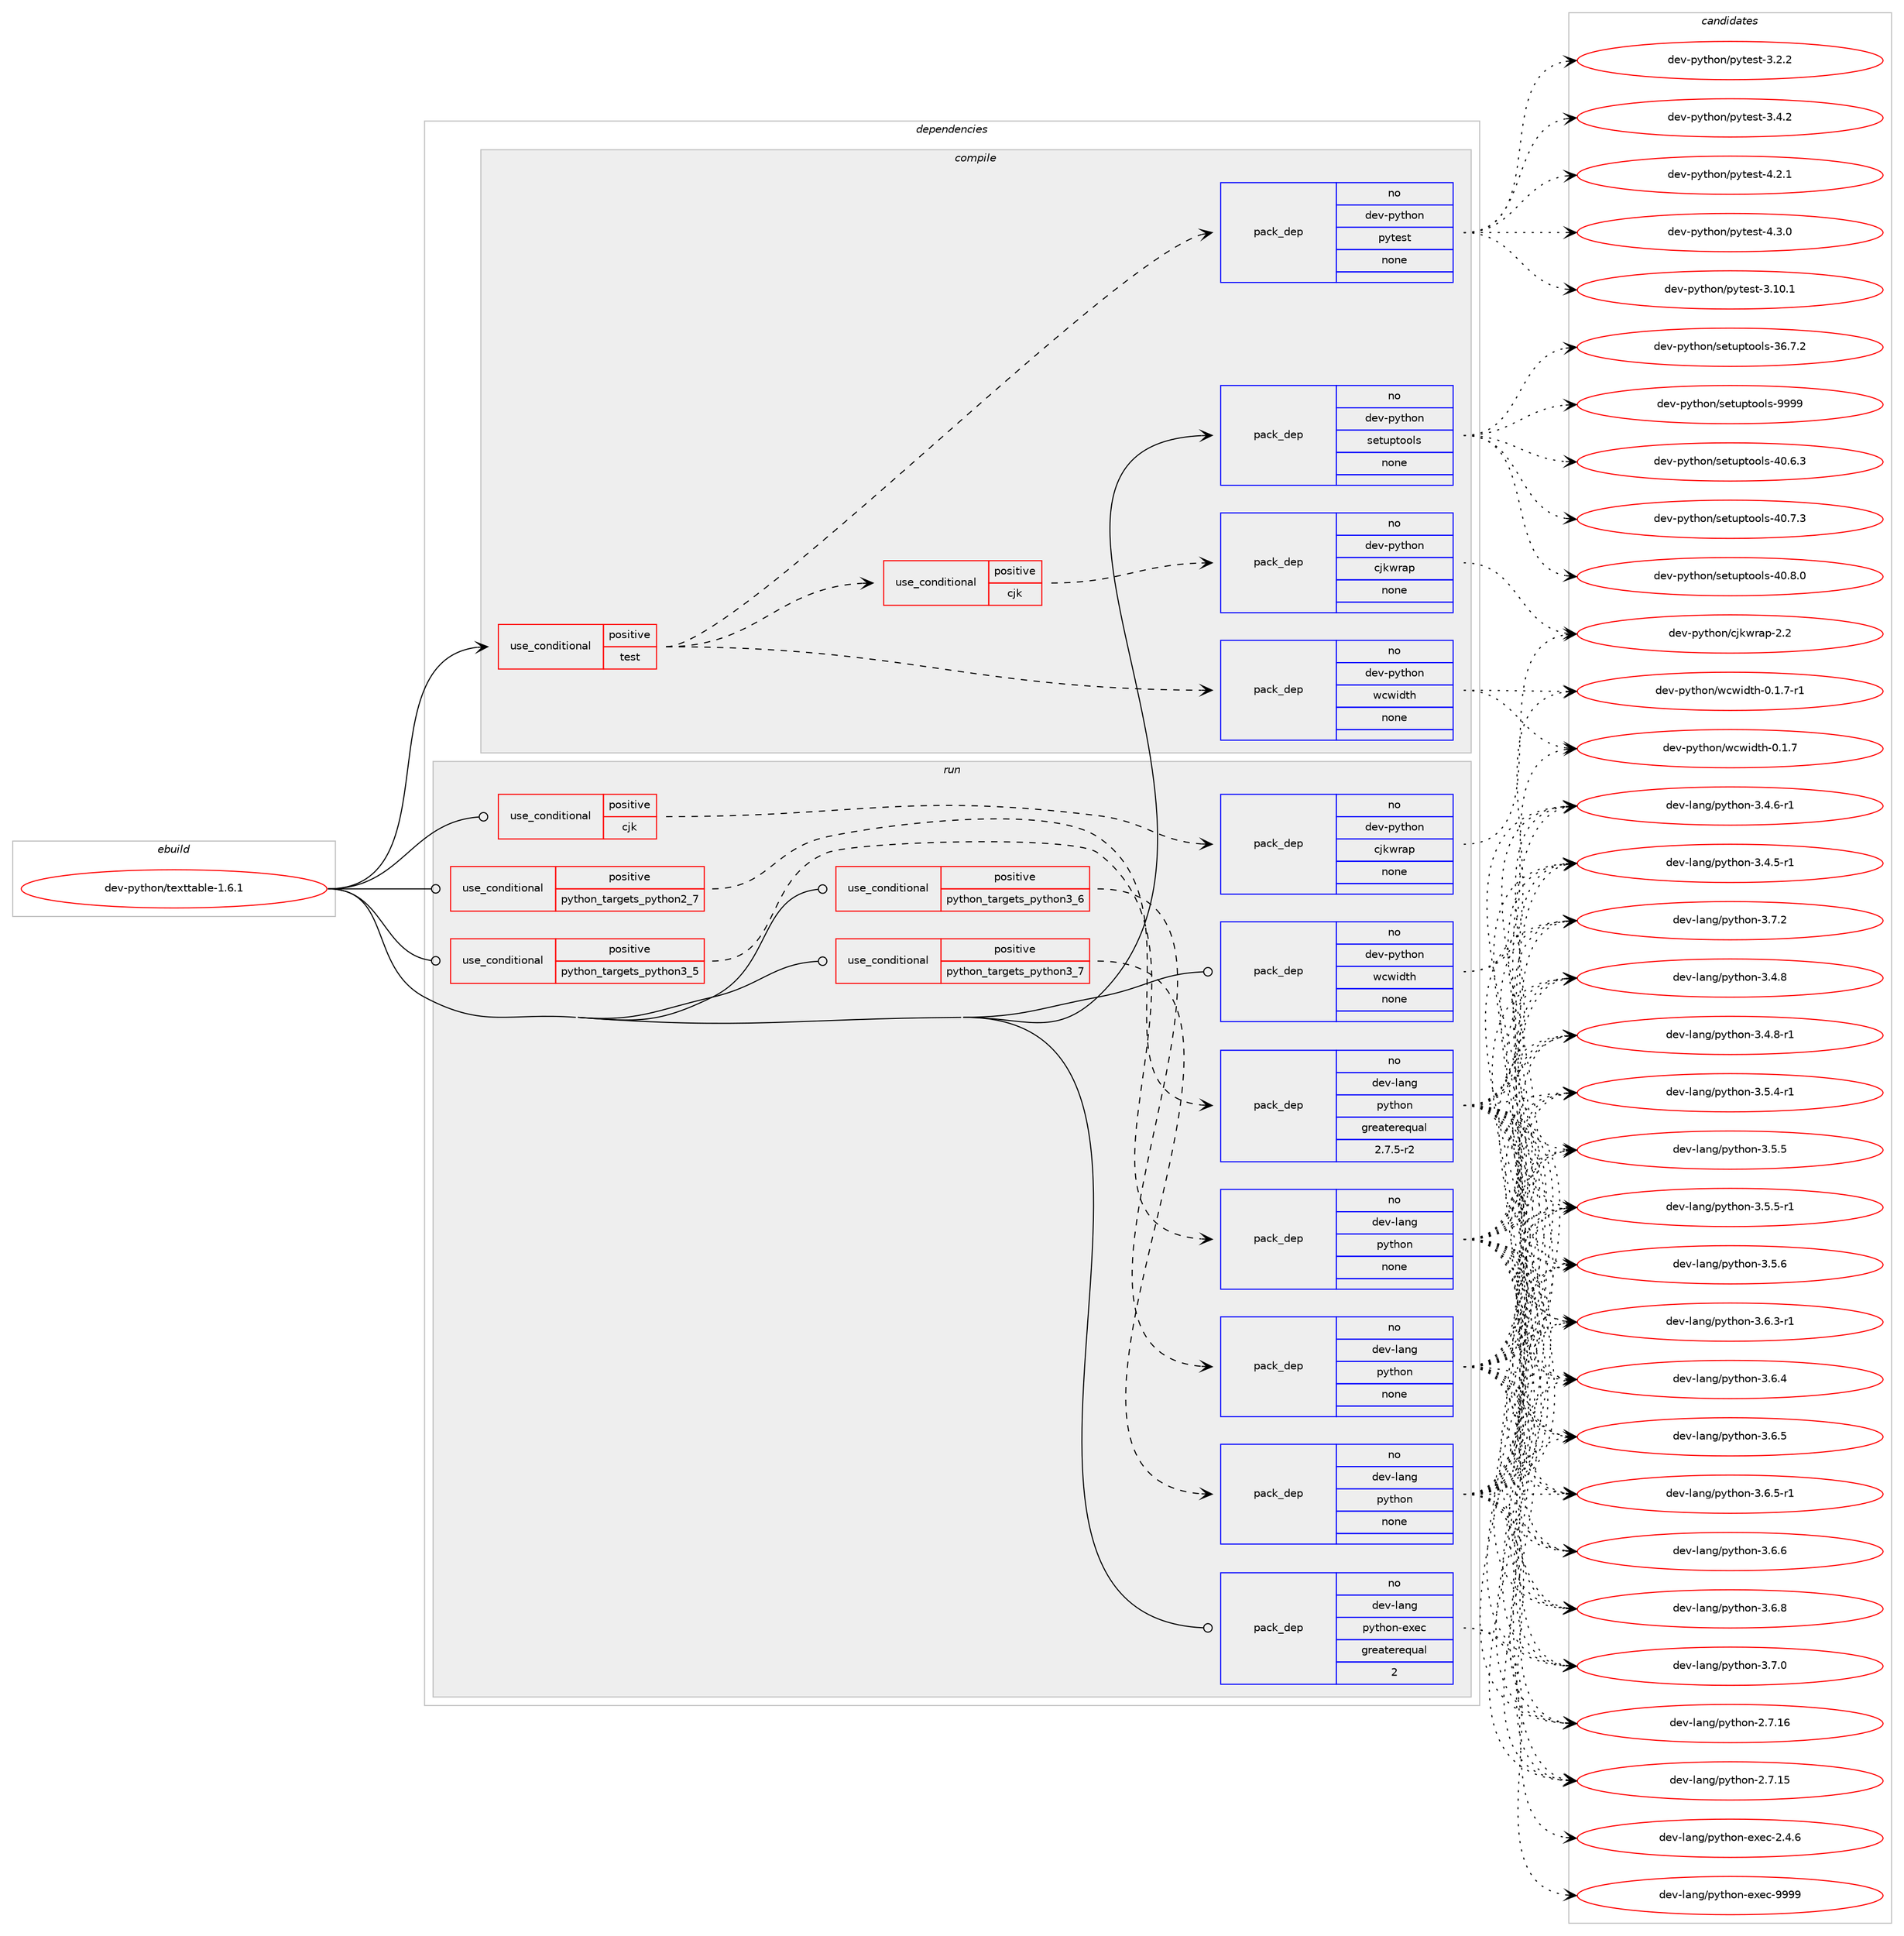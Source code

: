 digraph prolog {

# *************
# Graph options
# *************

newrank=true;
concentrate=true;
compound=true;
graph [rankdir=LR,fontname=Helvetica,fontsize=10,ranksep=1.5];#, ranksep=2.5, nodesep=0.2];
edge  [arrowhead=vee];
node  [fontname=Helvetica,fontsize=10];

# **********
# The ebuild
# **********

subgraph cluster_leftcol {
color=gray;
rank=same;
label=<<i>ebuild</i>>;
id [label="dev-python/texttable-1.6.1", color=red, width=4, href="../dev-python/texttable-1.6.1.svg"];
}

# ****************
# The dependencies
# ****************

subgraph cluster_midcol {
color=gray;
label=<<i>dependencies</i>>;
subgraph cluster_compile {
fillcolor="#eeeeee";
style=filled;
label=<<i>compile</i>>;
subgraph cond385763 {
dependency1444631 [label=<<TABLE BORDER="0" CELLBORDER="1" CELLSPACING="0" CELLPADDING="4"><TR><TD ROWSPAN="3" CELLPADDING="10">use_conditional</TD></TR><TR><TD>positive</TD></TR><TR><TD>test</TD></TR></TABLE>>, shape=none, color=red];
subgraph pack1035505 {
dependency1444632 [label=<<TABLE BORDER="0" CELLBORDER="1" CELLSPACING="0" CELLPADDING="4" WIDTH="220"><TR><TD ROWSPAN="6" CELLPADDING="30">pack_dep</TD></TR><TR><TD WIDTH="110">no</TD></TR><TR><TD>dev-python</TD></TR><TR><TD>pytest</TD></TR><TR><TD>none</TD></TR><TR><TD></TD></TR></TABLE>>, shape=none, color=blue];
}
dependency1444631:e -> dependency1444632:w [weight=20,style="dashed",arrowhead="vee"];
subgraph pack1035506 {
dependency1444633 [label=<<TABLE BORDER="0" CELLBORDER="1" CELLSPACING="0" CELLPADDING="4" WIDTH="220"><TR><TD ROWSPAN="6" CELLPADDING="30">pack_dep</TD></TR><TR><TD WIDTH="110">no</TD></TR><TR><TD>dev-python</TD></TR><TR><TD>wcwidth</TD></TR><TR><TD>none</TD></TR><TR><TD></TD></TR></TABLE>>, shape=none, color=blue];
}
dependency1444631:e -> dependency1444633:w [weight=20,style="dashed",arrowhead="vee"];
subgraph cond385764 {
dependency1444634 [label=<<TABLE BORDER="0" CELLBORDER="1" CELLSPACING="0" CELLPADDING="4"><TR><TD ROWSPAN="3" CELLPADDING="10">use_conditional</TD></TR><TR><TD>positive</TD></TR><TR><TD>cjk</TD></TR></TABLE>>, shape=none, color=red];
subgraph pack1035507 {
dependency1444635 [label=<<TABLE BORDER="0" CELLBORDER="1" CELLSPACING="0" CELLPADDING="4" WIDTH="220"><TR><TD ROWSPAN="6" CELLPADDING="30">pack_dep</TD></TR><TR><TD WIDTH="110">no</TD></TR><TR><TD>dev-python</TD></TR><TR><TD>cjkwrap</TD></TR><TR><TD>none</TD></TR><TR><TD></TD></TR></TABLE>>, shape=none, color=blue];
}
dependency1444634:e -> dependency1444635:w [weight=20,style="dashed",arrowhead="vee"];
}
dependency1444631:e -> dependency1444634:w [weight=20,style="dashed",arrowhead="vee"];
}
id:e -> dependency1444631:w [weight=20,style="solid",arrowhead="vee"];
subgraph pack1035508 {
dependency1444636 [label=<<TABLE BORDER="0" CELLBORDER="1" CELLSPACING="0" CELLPADDING="4" WIDTH="220"><TR><TD ROWSPAN="6" CELLPADDING="30">pack_dep</TD></TR><TR><TD WIDTH="110">no</TD></TR><TR><TD>dev-python</TD></TR><TR><TD>setuptools</TD></TR><TR><TD>none</TD></TR><TR><TD></TD></TR></TABLE>>, shape=none, color=blue];
}
id:e -> dependency1444636:w [weight=20,style="solid",arrowhead="vee"];
}
subgraph cluster_compileandrun {
fillcolor="#eeeeee";
style=filled;
label=<<i>compile and run</i>>;
}
subgraph cluster_run {
fillcolor="#eeeeee";
style=filled;
label=<<i>run</i>>;
subgraph cond385765 {
dependency1444637 [label=<<TABLE BORDER="0" CELLBORDER="1" CELLSPACING="0" CELLPADDING="4"><TR><TD ROWSPAN="3" CELLPADDING="10">use_conditional</TD></TR><TR><TD>positive</TD></TR><TR><TD>cjk</TD></TR></TABLE>>, shape=none, color=red];
subgraph pack1035509 {
dependency1444638 [label=<<TABLE BORDER="0" CELLBORDER="1" CELLSPACING="0" CELLPADDING="4" WIDTH="220"><TR><TD ROWSPAN="6" CELLPADDING="30">pack_dep</TD></TR><TR><TD WIDTH="110">no</TD></TR><TR><TD>dev-python</TD></TR><TR><TD>cjkwrap</TD></TR><TR><TD>none</TD></TR><TR><TD></TD></TR></TABLE>>, shape=none, color=blue];
}
dependency1444637:e -> dependency1444638:w [weight=20,style="dashed",arrowhead="vee"];
}
id:e -> dependency1444637:w [weight=20,style="solid",arrowhead="odot"];
subgraph cond385766 {
dependency1444639 [label=<<TABLE BORDER="0" CELLBORDER="1" CELLSPACING="0" CELLPADDING="4"><TR><TD ROWSPAN="3" CELLPADDING="10">use_conditional</TD></TR><TR><TD>positive</TD></TR><TR><TD>python_targets_python2_7</TD></TR></TABLE>>, shape=none, color=red];
subgraph pack1035510 {
dependency1444640 [label=<<TABLE BORDER="0" CELLBORDER="1" CELLSPACING="0" CELLPADDING="4" WIDTH="220"><TR><TD ROWSPAN="6" CELLPADDING="30">pack_dep</TD></TR><TR><TD WIDTH="110">no</TD></TR><TR><TD>dev-lang</TD></TR><TR><TD>python</TD></TR><TR><TD>greaterequal</TD></TR><TR><TD>2.7.5-r2</TD></TR></TABLE>>, shape=none, color=blue];
}
dependency1444639:e -> dependency1444640:w [weight=20,style="dashed",arrowhead="vee"];
}
id:e -> dependency1444639:w [weight=20,style="solid",arrowhead="odot"];
subgraph cond385767 {
dependency1444641 [label=<<TABLE BORDER="0" CELLBORDER="1" CELLSPACING="0" CELLPADDING="4"><TR><TD ROWSPAN="3" CELLPADDING="10">use_conditional</TD></TR><TR><TD>positive</TD></TR><TR><TD>python_targets_python3_5</TD></TR></TABLE>>, shape=none, color=red];
subgraph pack1035511 {
dependency1444642 [label=<<TABLE BORDER="0" CELLBORDER="1" CELLSPACING="0" CELLPADDING="4" WIDTH="220"><TR><TD ROWSPAN="6" CELLPADDING="30">pack_dep</TD></TR><TR><TD WIDTH="110">no</TD></TR><TR><TD>dev-lang</TD></TR><TR><TD>python</TD></TR><TR><TD>none</TD></TR><TR><TD></TD></TR></TABLE>>, shape=none, color=blue];
}
dependency1444641:e -> dependency1444642:w [weight=20,style="dashed",arrowhead="vee"];
}
id:e -> dependency1444641:w [weight=20,style="solid",arrowhead="odot"];
subgraph cond385768 {
dependency1444643 [label=<<TABLE BORDER="0" CELLBORDER="1" CELLSPACING="0" CELLPADDING="4"><TR><TD ROWSPAN="3" CELLPADDING="10">use_conditional</TD></TR><TR><TD>positive</TD></TR><TR><TD>python_targets_python3_6</TD></TR></TABLE>>, shape=none, color=red];
subgraph pack1035512 {
dependency1444644 [label=<<TABLE BORDER="0" CELLBORDER="1" CELLSPACING="0" CELLPADDING="4" WIDTH="220"><TR><TD ROWSPAN="6" CELLPADDING="30">pack_dep</TD></TR><TR><TD WIDTH="110">no</TD></TR><TR><TD>dev-lang</TD></TR><TR><TD>python</TD></TR><TR><TD>none</TD></TR><TR><TD></TD></TR></TABLE>>, shape=none, color=blue];
}
dependency1444643:e -> dependency1444644:w [weight=20,style="dashed",arrowhead="vee"];
}
id:e -> dependency1444643:w [weight=20,style="solid",arrowhead="odot"];
subgraph cond385769 {
dependency1444645 [label=<<TABLE BORDER="0" CELLBORDER="1" CELLSPACING="0" CELLPADDING="4"><TR><TD ROWSPAN="3" CELLPADDING="10">use_conditional</TD></TR><TR><TD>positive</TD></TR><TR><TD>python_targets_python3_7</TD></TR></TABLE>>, shape=none, color=red];
subgraph pack1035513 {
dependency1444646 [label=<<TABLE BORDER="0" CELLBORDER="1" CELLSPACING="0" CELLPADDING="4" WIDTH="220"><TR><TD ROWSPAN="6" CELLPADDING="30">pack_dep</TD></TR><TR><TD WIDTH="110">no</TD></TR><TR><TD>dev-lang</TD></TR><TR><TD>python</TD></TR><TR><TD>none</TD></TR><TR><TD></TD></TR></TABLE>>, shape=none, color=blue];
}
dependency1444645:e -> dependency1444646:w [weight=20,style="dashed",arrowhead="vee"];
}
id:e -> dependency1444645:w [weight=20,style="solid",arrowhead="odot"];
subgraph pack1035514 {
dependency1444647 [label=<<TABLE BORDER="0" CELLBORDER="1" CELLSPACING="0" CELLPADDING="4" WIDTH="220"><TR><TD ROWSPAN="6" CELLPADDING="30">pack_dep</TD></TR><TR><TD WIDTH="110">no</TD></TR><TR><TD>dev-lang</TD></TR><TR><TD>python-exec</TD></TR><TR><TD>greaterequal</TD></TR><TR><TD>2</TD></TR></TABLE>>, shape=none, color=blue];
}
id:e -> dependency1444647:w [weight=20,style="solid",arrowhead="odot"];
subgraph pack1035515 {
dependency1444648 [label=<<TABLE BORDER="0" CELLBORDER="1" CELLSPACING="0" CELLPADDING="4" WIDTH="220"><TR><TD ROWSPAN="6" CELLPADDING="30">pack_dep</TD></TR><TR><TD WIDTH="110">no</TD></TR><TR><TD>dev-python</TD></TR><TR><TD>wcwidth</TD></TR><TR><TD>none</TD></TR><TR><TD></TD></TR></TABLE>>, shape=none, color=blue];
}
id:e -> dependency1444648:w [weight=20,style="solid",arrowhead="odot"];
}
}

# **************
# The candidates
# **************

subgraph cluster_choices {
rank=same;
color=gray;
label=<<i>candidates</i>>;

subgraph choice1035505 {
color=black;
nodesep=1;
choice100101118451121211161041111104711212111610111511645514649484649 [label="dev-python/pytest-3.10.1", color=red, width=4,href="../dev-python/pytest-3.10.1.svg"];
choice1001011184511212111610411111047112121116101115116455146504650 [label="dev-python/pytest-3.2.2", color=red, width=4,href="../dev-python/pytest-3.2.2.svg"];
choice1001011184511212111610411111047112121116101115116455146524650 [label="dev-python/pytest-3.4.2", color=red, width=4,href="../dev-python/pytest-3.4.2.svg"];
choice1001011184511212111610411111047112121116101115116455246504649 [label="dev-python/pytest-4.2.1", color=red, width=4,href="../dev-python/pytest-4.2.1.svg"];
choice1001011184511212111610411111047112121116101115116455246514648 [label="dev-python/pytest-4.3.0", color=red, width=4,href="../dev-python/pytest-4.3.0.svg"];
dependency1444632:e -> choice100101118451121211161041111104711212111610111511645514649484649:w [style=dotted,weight="100"];
dependency1444632:e -> choice1001011184511212111610411111047112121116101115116455146504650:w [style=dotted,weight="100"];
dependency1444632:e -> choice1001011184511212111610411111047112121116101115116455146524650:w [style=dotted,weight="100"];
dependency1444632:e -> choice1001011184511212111610411111047112121116101115116455246504649:w [style=dotted,weight="100"];
dependency1444632:e -> choice1001011184511212111610411111047112121116101115116455246514648:w [style=dotted,weight="100"];
}
subgraph choice1035506 {
color=black;
nodesep=1;
choice100101118451121211161041111104711999119105100116104454846494655 [label="dev-python/wcwidth-0.1.7", color=red, width=4,href="../dev-python/wcwidth-0.1.7.svg"];
choice1001011184511212111610411111047119991191051001161044548464946554511449 [label="dev-python/wcwidth-0.1.7-r1", color=red, width=4,href="../dev-python/wcwidth-0.1.7-r1.svg"];
dependency1444633:e -> choice100101118451121211161041111104711999119105100116104454846494655:w [style=dotted,weight="100"];
dependency1444633:e -> choice1001011184511212111610411111047119991191051001161044548464946554511449:w [style=dotted,weight="100"];
}
subgraph choice1035507 {
color=black;
nodesep=1;
choice1001011184511212111610411111047991061071191149711245504650 [label="dev-python/cjkwrap-2.2", color=red, width=4,href="../dev-python/cjkwrap-2.2.svg"];
dependency1444635:e -> choice1001011184511212111610411111047991061071191149711245504650:w [style=dotted,weight="100"];
}
subgraph choice1035508 {
color=black;
nodesep=1;
choice100101118451121211161041111104711510111611711211611111110811545515446554650 [label="dev-python/setuptools-36.7.2", color=red, width=4,href="../dev-python/setuptools-36.7.2.svg"];
choice100101118451121211161041111104711510111611711211611111110811545524846544651 [label="dev-python/setuptools-40.6.3", color=red, width=4,href="../dev-python/setuptools-40.6.3.svg"];
choice100101118451121211161041111104711510111611711211611111110811545524846554651 [label="dev-python/setuptools-40.7.3", color=red, width=4,href="../dev-python/setuptools-40.7.3.svg"];
choice100101118451121211161041111104711510111611711211611111110811545524846564648 [label="dev-python/setuptools-40.8.0", color=red, width=4,href="../dev-python/setuptools-40.8.0.svg"];
choice10010111845112121116104111110471151011161171121161111111081154557575757 [label="dev-python/setuptools-9999", color=red, width=4,href="../dev-python/setuptools-9999.svg"];
dependency1444636:e -> choice100101118451121211161041111104711510111611711211611111110811545515446554650:w [style=dotted,weight="100"];
dependency1444636:e -> choice100101118451121211161041111104711510111611711211611111110811545524846544651:w [style=dotted,weight="100"];
dependency1444636:e -> choice100101118451121211161041111104711510111611711211611111110811545524846554651:w [style=dotted,weight="100"];
dependency1444636:e -> choice100101118451121211161041111104711510111611711211611111110811545524846564648:w [style=dotted,weight="100"];
dependency1444636:e -> choice10010111845112121116104111110471151011161171121161111111081154557575757:w [style=dotted,weight="100"];
}
subgraph choice1035509 {
color=black;
nodesep=1;
choice1001011184511212111610411111047991061071191149711245504650 [label="dev-python/cjkwrap-2.2", color=red, width=4,href="../dev-python/cjkwrap-2.2.svg"];
dependency1444638:e -> choice1001011184511212111610411111047991061071191149711245504650:w [style=dotted,weight="100"];
}
subgraph choice1035510 {
color=black;
nodesep=1;
choice10010111845108971101034711212111610411111045504655464953 [label="dev-lang/python-2.7.15", color=red, width=4,href="../dev-lang/python-2.7.15.svg"];
choice10010111845108971101034711212111610411111045504655464954 [label="dev-lang/python-2.7.16", color=red, width=4,href="../dev-lang/python-2.7.16.svg"];
choice1001011184510897110103471121211161041111104551465246534511449 [label="dev-lang/python-3.4.5-r1", color=red, width=4,href="../dev-lang/python-3.4.5-r1.svg"];
choice1001011184510897110103471121211161041111104551465246544511449 [label="dev-lang/python-3.4.6-r1", color=red, width=4,href="../dev-lang/python-3.4.6-r1.svg"];
choice100101118451089711010347112121116104111110455146524656 [label="dev-lang/python-3.4.8", color=red, width=4,href="../dev-lang/python-3.4.8.svg"];
choice1001011184510897110103471121211161041111104551465246564511449 [label="dev-lang/python-3.4.8-r1", color=red, width=4,href="../dev-lang/python-3.4.8-r1.svg"];
choice1001011184510897110103471121211161041111104551465346524511449 [label="dev-lang/python-3.5.4-r1", color=red, width=4,href="../dev-lang/python-3.5.4-r1.svg"];
choice100101118451089711010347112121116104111110455146534653 [label="dev-lang/python-3.5.5", color=red, width=4,href="../dev-lang/python-3.5.5.svg"];
choice1001011184510897110103471121211161041111104551465346534511449 [label="dev-lang/python-3.5.5-r1", color=red, width=4,href="../dev-lang/python-3.5.5-r1.svg"];
choice100101118451089711010347112121116104111110455146534654 [label="dev-lang/python-3.5.6", color=red, width=4,href="../dev-lang/python-3.5.6.svg"];
choice1001011184510897110103471121211161041111104551465446514511449 [label="dev-lang/python-3.6.3-r1", color=red, width=4,href="../dev-lang/python-3.6.3-r1.svg"];
choice100101118451089711010347112121116104111110455146544652 [label="dev-lang/python-3.6.4", color=red, width=4,href="../dev-lang/python-3.6.4.svg"];
choice100101118451089711010347112121116104111110455146544653 [label="dev-lang/python-3.6.5", color=red, width=4,href="../dev-lang/python-3.6.5.svg"];
choice1001011184510897110103471121211161041111104551465446534511449 [label="dev-lang/python-3.6.5-r1", color=red, width=4,href="../dev-lang/python-3.6.5-r1.svg"];
choice100101118451089711010347112121116104111110455146544654 [label="dev-lang/python-3.6.6", color=red, width=4,href="../dev-lang/python-3.6.6.svg"];
choice100101118451089711010347112121116104111110455146544656 [label="dev-lang/python-3.6.8", color=red, width=4,href="../dev-lang/python-3.6.8.svg"];
choice100101118451089711010347112121116104111110455146554648 [label="dev-lang/python-3.7.0", color=red, width=4,href="../dev-lang/python-3.7.0.svg"];
choice100101118451089711010347112121116104111110455146554650 [label="dev-lang/python-3.7.2", color=red, width=4,href="../dev-lang/python-3.7.2.svg"];
dependency1444640:e -> choice10010111845108971101034711212111610411111045504655464953:w [style=dotted,weight="100"];
dependency1444640:e -> choice10010111845108971101034711212111610411111045504655464954:w [style=dotted,weight="100"];
dependency1444640:e -> choice1001011184510897110103471121211161041111104551465246534511449:w [style=dotted,weight="100"];
dependency1444640:e -> choice1001011184510897110103471121211161041111104551465246544511449:w [style=dotted,weight="100"];
dependency1444640:e -> choice100101118451089711010347112121116104111110455146524656:w [style=dotted,weight="100"];
dependency1444640:e -> choice1001011184510897110103471121211161041111104551465246564511449:w [style=dotted,weight="100"];
dependency1444640:e -> choice1001011184510897110103471121211161041111104551465346524511449:w [style=dotted,weight="100"];
dependency1444640:e -> choice100101118451089711010347112121116104111110455146534653:w [style=dotted,weight="100"];
dependency1444640:e -> choice1001011184510897110103471121211161041111104551465346534511449:w [style=dotted,weight="100"];
dependency1444640:e -> choice100101118451089711010347112121116104111110455146534654:w [style=dotted,weight="100"];
dependency1444640:e -> choice1001011184510897110103471121211161041111104551465446514511449:w [style=dotted,weight="100"];
dependency1444640:e -> choice100101118451089711010347112121116104111110455146544652:w [style=dotted,weight="100"];
dependency1444640:e -> choice100101118451089711010347112121116104111110455146544653:w [style=dotted,weight="100"];
dependency1444640:e -> choice1001011184510897110103471121211161041111104551465446534511449:w [style=dotted,weight="100"];
dependency1444640:e -> choice100101118451089711010347112121116104111110455146544654:w [style=dotted,weight="100"];
dependency1444640:e -> choice100101118451089711010347112121116104111110455146544656:w [style=dotted,weight="100"];
dependency1444640:e -> choice100101118451089711010347112121116104111110455146554648:w [style=dotted,weight="100"];
dependency1444640:e -> choice100101118451089711010347112121116104111110455146554650:w [style=dotted,weight="100"];
}
subgraph choice1035511 {
color=black;
nodesep=1;
choice10010111845108971101034711212111610411111045504655464953 [label="dev-lang/python-2.7.15", color=red, width=4,href="../dev-lang/python-2.7.15.svg"];
choice10010111845108971101034711212111610411111045504655464954 [label="dev-lang/python-2.7.16", color=red, width=4,href="../dev-lang/python-2.7.16.svg"];
choice1001011184510897110103471121211161041111104551465246534511449 [label="dev-lang/python-3.4.5-r1", color=red, width=4,href="../dev-lang/python-3.4.5-r1.svg"];
choice1001011184510897110103471121211161041111104551465246544511449 [label="dev-lang/python-3.4.6-r1", color=red, width=4,href="../dev-lang/python-3.4.6-r1.svg"];
choice100101118451089711010347112121116104111110455146524656 [label="dev-lang/python-3.4.8", color=red, width=4,href="../dev-lang/python-3.4.8.svg"];
choice1001011184510897110103471121211161041111104551465246564511449 [label="dev-lang/python-3.4.8-r1", color=red, width=4,href="../dev-lang/python-3.4.8-r1.svg"];
choice1001011184510897110103471121211161041111104551465346524511449 [label="dev-lang/python-3.5.4-r1", color=red, width=4,href="../dev-lang/python-3.5.4-r1.svg"];
choice100101118451089711010347112121116104111110455146534653 [label="dev-lang/python-3.5.5", color=red, width=4,href="../dev-lang/python-3.5.5.svg"];
choice1001011184510897110103471121211161041111104551465346534511449 [label="dev-lang/python-3.5.5-r1", color=red, width=4,href="../dev-lang/python-3.5.5-r1.svg"];
choice100101118451089711010347112121116104111110455146534654 [label="dev-lang/python-3.5.6", color=red, width=4,href="../dev-lang/python-3.5.6.svg"];
choice1001011184510897110103471121211161041111104551465446514511449 [label="dev-lang/python-3.6.3-r1", color=red, width=4,href="../dev-lang/python-3.6.3-r1.svg"];
choice100101118451089711010347112121116104111110455146544652 [label="dev-lang/python-3.6.4", color=red, width=4,href="../dev-lang/python-3.6.4.svg"];
choice100101118451089711010347112121116104111110455146544653 [label="dev-lang/python-3.6.5", color=red, width=4,href="../dev-lang/python-3.6.5.svg"];
choice1001011184510897110103471121211161041111104551465446534511449 [label="dev-lang/python-3.6.5-r1", color=red, width=4,href="../dev-lang/python-3.6.5-r1.svg"];
choice100101118451089711010347112121116104111110455146544654 [label="dev-lang/python-3.6.6", color=red, width=4,href="../dev-lang/python-3.6.6.svg"];
choice100101118451089711010347112121116104111110455146544656 [label="dev-lang/python-3.6.8", color=red, width=4,href="../dev-lang/python-3.6.8.svg"];
choice100101118451089711010347112121116104111110455146554648 [label="dev-lang/python-3.7.0", color=red, width=4,href="../dev-lang/python-3.7.0.svg"];
choice100101118451089711010347112121116104111110455146554650 [label="dev-lang/python-3.7.2", color=red, width=4,href="../dev-lang/python-3.7.2.svg"];
dependency1444642:e -> choice10010111845108971101034711212111610411111045504655464953:w [style=dotted,weight="100"];
dependency1444642:e -> choice10010111845108971101034711212111610411111045504655464954:w [style=dotted,weight="100"];
dependency1444642:e -> choice1001011184510897110103471121211161041111104551465246534511449:w [style=dotted,weight="100"];
dependency1444642:e -> choice1001011184510897110103471121211161041111104551465246544511449:w [style=dotted,weight="100"];
dependency1444642:e -> choice100101118451089711010347112121116104111110455146524656:w [style=dotted,weight="100"];
dependency1444642:e -> choice1001011184510897110103471121211161041111104551465246564511449:w [style=dotted,weight="100"];
dependency1444642:e -> choice1001011184510897110103471121211161041111104551465346524511449:w [style=dotted,weight="100"];
dependency1444642:e -> choice100101118451089711010347112121116104111110455146534653:w [style=dotted,weight="100"];
dependency1444642:e -> choice1001011184510897110103471121211161041111104551465346534511449:w [style=dotted,weight="100"];
dependency1444642:e -> choice100101118451089711010347112121116104111110455146534654:w [style=dotted,weight="100"];
dependency1444642:e -> choice1001011184510897110103471121211161041111104551465446514511449:w [style=dotted,weight="100"];
dependency1444642:e -> choice100101118451089711010347112121116104111110455146544652:w [style=dotted,weight="100"];
dependency1444642:e -> choice100101118451089711010347112121116104111110455146544653:w [style=dotted,weight="100"];
dependency1444642:e -> choice1001011184510897110103471121211161041111104551465446534511449:w [style=dotted,weight="100"];
dependency1444642:e -> choice100101118451089711010347112121116104111110455146544654:w [style=dotted,weight="100"];
dependency1444642:e -> choice100101118451089711010347112121116104111110455146544656:w [style=dotted,weight="100"];
dependency1444642:e -> choice100101118451089711010347112121116104111110455146554648:w [style=dotted,weight="100"];
dependency1444642:e -> choice100101118451089711010347112121116104111110455146554650:w [style=dotted,weight="100"];
}
subgraph choice1035512 {
color=black;
nodesep=1;
choice10010111845108971101034711212111610411111045504655464953 [label="dev-lang/python-2.7.15", color=red, width=4,href="../dev-lang/python-2.7.15.svg"];
choice10010111845108971101034711212111610411111045504655464954 [label="dev-lang/python-2.7.16", color=red, width=4,href="../dev-lang/python-2.7.16.svg"];
choice1001011184510897110103471121211161041111104551465246534511449 [label="dev-lang/python-3.4.5-r1", color=red, width=4,href="../dev-lang/python-3.4.5-r1.svg"];
choice1001011184510897110103471121211161041111104551465246544511449 [label="dev-lang/python-3.4.6-r1", color=red, width=4,href="../dev-lang/python-3.4.6-r1.svg"];
choice100101118451089711010347112121116104111110455146524656 [label="dev-lang/python-3.4.8", color=red, width=4,href="../dev-lang/python-3.4.8.svg"];
choice1001011184510897110103471121211161041111104551465246564511449 [label="dev-lang/python-3.4.8-r1", color=red, width=4,href="../dev-lang/python-3.4.8-r1.svg"];
choice1001011184510897110103471121211161041111104551465346524511449 [label="dev-lang/python-3.5.4-r1", color=red, width=4,href="../dev-lang/python-3.5.4-r1.svg"];
choice100101118451089711010347112121116104111110455146534653 [label="dev-lang/python-3.5.5", color=red, width=4,href="../dev-lang/python-3.5.5.svg"];
choice1001011184510897110103471121211161041111104551465346534511449 [label="dev-lang/python-3.5.5-r1", color=red, width=4,href="../dev-lang/python-3.5.5-r1.svg"];
choice100101118451089711010347112121116104111110455146534654 [label="dev-lang/python-3.5.6", color=red, width=4,href="../dev-lang/python-3.5.6.svg"];
choice1001011184510897110103471121211161041111104551465446514511449 [label="dev-lang/python-3.6.3-r1", color=red, width=4,href="../dev-lang/python-3.6.3-r1.svg"];
choice100101118451089711010347112121116104111110455146544652 [label="dev-lang/python-3.6.4", color=red, width=4,href="../dev-lang/python-3.6.4.svg"];
choice100101118451089711010347112121116104111110455146544653 [label="dev-lang/python-3.6.5", color=red, width=4,href="../dev-lang/python-3.6.5.svg"];
choice1001011184510897110103471121211161041111104551465446534511449 [label="dev-lang/python-3.6.5-r1", color=red, width=4,href="../dev-lang/python-3.6.5-r1.svg"];
choice100101118451089711010347112121116104111110455146544654 [label="dev-lang/python-3.6.6", color=red, width=4,href="../dev-lang/python-3.6.6.svg"];
choice100101118451089711010347112121116104111110455146544656 [label="dev-lang/python-3.6.8", color=red, width=4,href="../dev-lang/python-3.6.8.svg"];
choice100101118451089711010347112121116104111110455146554648 [label="dev-lang/python-3.7.0", color=red, width=4,href="../dev-lang/python-3.7.0.svg"];
choice100101118451089711010347112121116104111110455146554650 [label="dev-lang/python-3.7.2", color=red, width=4,href="../dev-lang/python-3.7.2.svg"];
dependency1444644:e -> choice10010111845108971101034711212111610411111045504655464953:w [style=dotted,weight="100"];
dependency1444644:e -> choice10010111845108971101034711212111610411111045504655464954:w [style=dotted,weight="100"];
dependency1444644:e -> choice1001011184510897110103471121211161041111104551465246534511449:w [style=dotted,weight="100"];
dependency1444644:e -> choice1001011184510897110103471121211161041111104551465246544511449:w [style=dotted,weight="100"];
dependency1444644:e -> choice100101118451089711010347112121116104111110455146524656:w [style=dotted,weight="100"];
dependency1444644:e -> choice1001011184510897110103471121211161041111104551465246564511449:w [style=dotted,weight="100"];
dependency1444644:e -> choice1001011184510897110103471121211161041111104551465346524511449:w [style=dotted,weight="100"];
dependency1444644:e -> choice100101118451089711010347112121116104111110455146534653:w [style=dotted,weight="100"];
dependency1444644:e -> choice1001011184510897110103471121211161041111104551465346534511449:w [style=dotted,weight="100"];
dependency1444644:e -> choice100101118451089711010347112121116104111110455146534654:w [style=dotted,weight="100"];
dependency1444644:e -> choice1001011184510897110103471121211161041111104551465446514511449:w [style=dotted,weight="100"];
dependency1444644:e -> choice100101118451089711010347112121116104111110455146544652:w [style=dotted,weight="100"];
dependency1444644:e -> choice100101118451089711010347112121116104111110455146544653:w [style=dotted,weight="100"];
dependency1444644:e -> choice1001011184510897110103471121211161041111104551465446534511449:w [style=dotted,weight="100"];
dependency1444644:e -> choice100101118451089711010347112121116104111110455146544654:w [style=dotted,weight="100"];
dependency1444644:e -> choice100101118451089711010347112121116104111110455146544656:w [style=dotted,weight="100"];
dependency1444644:e -> choice100101118451089711010347112121116104111110455146554648:w [style=dotted,weight="100"];
dependency1444644:e -> choice100101118451089711010347112121116104111110455146554650:w [style=dotted,weight="100"];
}
subgraph choice1035513 {
color=black;
nodesep=1;
choice10010111845108971101034711212111610411111045504655464953 [label="dev-lang/python-2.7.15", color=red, width=4,href="../dev-lang/python-2.7.15.svg"];
choice10010111845108971101034711212111610411111045504655464954 [label="dev-lang/python-2.7.16", color=red, width=4,href="../dev-lang/python-2.7.16.svg"];
choice1001011184510897110103471121211161041111104551465246534511449 [label="dev-lang/python-3.4.5-r1", color=red, width=4,href="../dev-lang/python-3.4.5-r1.svg"];
choice1001011184510897110103471121211161041111104551465246544511449 [label="dev-lang/python-3.4.6-r1", color=red, width=4,href="../dev-lang/python-3.4.6-r1.svg"];
choice100101118451089711010347112121116104111110455146524656 [label="dev-lang/python-3.4.8", color=red, width=4,href="../dev-lang/python-3.4.8.svg"];
choice1001011184510897110103471121211161041111104551465246564511449 [label="dev-lang/python-3.4.8-r1", color=red, width=4,href="../dev-lang/python-3.4.8-r1.svg"];
choice1001011184510897110103471121211161041111104551465346524511449 [label="dev-lang/python-3.5.4-r1", color=red, width=4,href="../dev-lang/python-3.5.4-r1.svg"];
choice100101118451089711010347112121116104111110455146534653 [label="dev-lang/python-3.5.5", color=red, width=4,href="../dev-lang/python-3.5.5.svg"];
choice1001011184510897110103471121211161041111104551465346534511449 [label="dev-lang/python-3.5.5-r1", color=red, width=4,href="../dev-lang/python-3.5.5-r1.svg"];
choice100101118451089711010347112121116104111110455146534654 [label="dev-lang/python-3.5.6", color=red, width=4,href="../dev-lang/python-3.5.6.svg"];
choice1001011184510897110103471121211161041111104551465446514511449 [label="dev-lang/python-3.6.3-r1", color=red, width=4,href="../dev-lang/python-3.6.3-r1.svg"];
choice100101118451089711010347112121116104111110455146544652 [label="dev-lang/python-3.6.4", color=red, width=4,href="../dev-lang/python-3.6.4.svg"];
choice100101118451089711010347112121116104111110455146544653 [label="dev-lang/python-3.6.5", color=red, width=4,href="../dev-lang/python-3.6.5.svg"];
choice1001011184510897110103471121211161041111104551465446534511449 [label="dev-lang/python-3.6.5-r1", color=red, width=4,href="../dev-lang/python-3.6.5-r1.svg"];
choice100101118451089711010347112121116104111110455146544654 [label="dev-lang/python-3.6.6", color=red, width=4,href="../dev-lang/python-3.6.6.svg"];
choice100101118451089711010347112121116104111110455146544656 [label="dev-lang/python-3.6.8", color=red, width=4,href="../dev-lang/python-3.6.8.svg"];
choice100101118451089711010347112121116104111110455146554648 [label="dev-lang/python-3.7.0", color=red, width=4,href="../dev-lang/python-3.7.0.svg"];
choice100101118451089711010347112121116104111110455146554650 [label="dev-lang/python-3.7.2", color=red, width=4,href="../dev-lang/python-3.7.2.svg"];
dependency1444646:e -> choice10010111845108971101034711212111610411111045504655464953:w [style=dotted,weight="100"];
dependency1444646:e -> choice10010111845108971101034711212111610411111045504655464954:w [style=dotted,weight="100"];
dependency1444646:e -> choice1001011184510897110103471121211161041111104551465246534511449:w [style=dotted,weight="100"];
dependency1444646:e -> choice1001011184510897110103471121211161041111104551465246544511449:w [style=dotted,weight="100"];
dependency1444646:e -> choice100101118451089711010347112121116104111110455146524656:w [style=dotted,weight="100"];
dependency1444646:e -> choice1001011184510897110103471121211161041111104551465246564511449:w [style=dotted,weight="100"];
dependency1444646:e -> choice1001011184510897110103471121211161041111104551465346524511449:w [style=dotted,weight="100"];
dependency1444646:e -> choice100101118451089711010347112121116104111110455146534653:w [style=dotted,weight="100"];
dependency1444646:e -> choice1001011184510897110103471121211161041111104551465346534511449:w [style=dotted,weight="100"];
dependency1444646:e -> choice100101118451089711010347112121116104111110455146534654:w [style=dotted,weight="100"];
dependency1444646:e -> choice1001011184510897110103471121211161041111104551465446514511449:w [style=dotted,weight="100"];
dependency1444646:e -> choice100101118451089711010347112121116104111110455146544652:w [style=dotted,weight="100"];
dependency1444646:e -> choice100101118451089711010347112121116104111110455146544653:w [style=dotted,weight="100"];
dependency1444646:e -> choice1001011184510897110103471121211161041111104551465446534511449:w [style=dotted,weight="100"];
dependency1444646:e -> choice100101118451089711010347112121116104111110455146544654:w [style=dotted,weight="100"];
dependency1444646:e -> choice100101118451089711010347112121116104111110455146544656:w [style=dotted,weight="100"];
dependency1444646:e -> choice100101118451089711010347112121116104111110455146554648:w [style=dotted,weight="100"];
dependency1444646:e -> choice100101118451089711010347112121116104111110455146554650:w [style=dotted,weight="100"];
}
subgraph choice1035514 {
color=black;
nodesep=1;
choice1001011184510897110103471121211161041111104510112010199455046524654 [label="dev-lang/python-exec-2.4.6", color=red, width=4,href="../dev-lang/python-exec-2.4.6.svg"];
choice10010111845108971101034711212111610411111045101120101994557575757 [label="dev-lang/python-exec-9999", color=red, width=4,href="../dev-lang/python-exec-9999.svg"];
dependency1444647:e -> choice1001011184510897110103471121211161041111104510112010199455046524654:w [style=dotted,weight="100"];
dependency1444647:e -> choice10010111845108971101034711212111610411111045101120101994557575757:w [style=dotted,weight="100"];
}
subgraph choice1035515 {
color=black;
nodesep=1;
choice100101118451121211161041111104711999119105100116104454846494655 [label="dev-python/wcwidth-0.1.7", color=red, width=4,href="../dev-python/wcwidth-0.1.7.svg"];
choice1001011184511212111610411111047119991191051001161044548464946554511449 [label="dev-python/wcwidth-0.1.7-r1", color=red, width=4,href="../dev-python/wcwidth-0.1.7-r1.svg"];
dependency1444648:e -> choice100101118451121211161041111104711999119105100116104454846494655:w [style=dotted,weight="100"];
dependency1444648:e -> choice1001011184511212111610411111047119991191051001161044548464946554511449:w [style=dotted,weight="100"];
}
}

}
